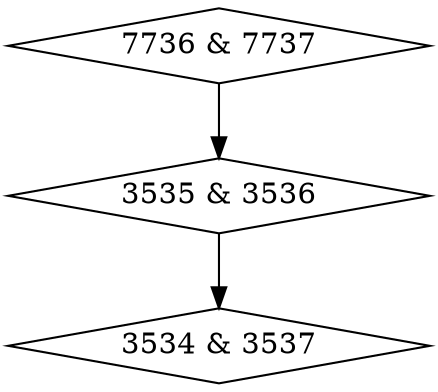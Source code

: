 digraph {
0 [label = "3534 & 3537", shape = diamond];
1 [label = "3535 & 3536", shape = diamond];
2 [label = "7736 & 7737", shape = diamond];
1->0;
2->1;
}
